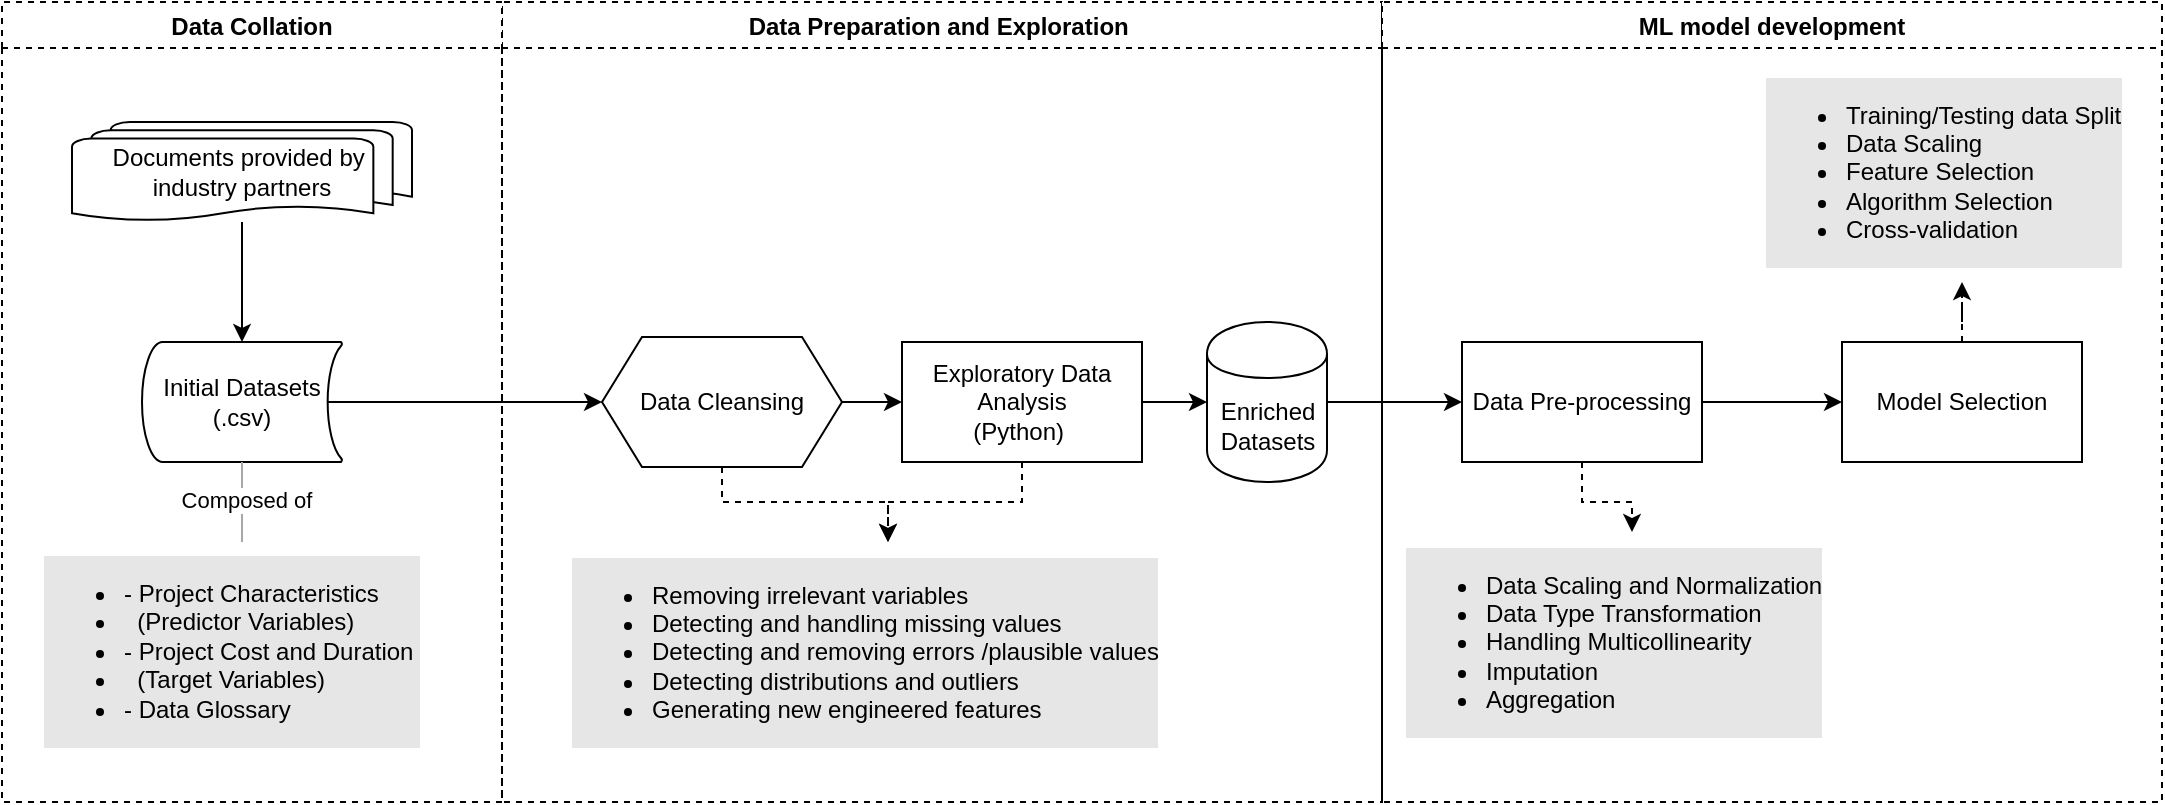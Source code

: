<mxfile version="24.2.2" type="github">
  <diagram name="Page-1" id="c7488fd3-1785-93aa-aadb-54a6760d102a">
    <mxGraphModel dx="1242" dy="611" grid="1" gridSize="10" guides="1" tooltips="1" connect="1" arrows="1" fold="1" page="1" pageScale="1" pageWidth="1100" pageHeight="850" background="none" math="0" shadow="0">
      <root>
        <mxCell id="0" />
        <mxCell id="1" parent="0" />
        <mxCell id="yL8Y23ndC1ePSWJtt0TE-13" value="Data Preparation and Exploration " style="swimlane;dashed=1;" parent="1" vertex="1">
          <mxGeometry x="320" y="150" width="440" height="400" as="geometry" />
        </mxCell>
        <mxCell id="yL8Y23ndC1ePSWJtt0TE-22" value="&lt;ul&gt;&lt;li&gt;&lt;span style=&quot;&quot;&gt;Removing irrelevant variables&lt;/span&gt;&lt;/li&gt;&lt;li&gt;&lt;span style=&quot;&quot;&gt;Detecting and handling missing values&lt;/span&gt;&lt;/li&gt;&lt;li&gt;&lt;span style=&quot;&quot;&gt;Detecting and removing errors /plausible values&lt;/span&gt;&lt;/li&gt;&lt;li&gt;&lt;span style=&quot;&quot;&gt;Detecting distributions and&amp;nbsp;&lt;/span&gt;outliers&lt;/li&gt;&lt;li&gt;Generating new engineered features&lt;/li&gt;&lt;/ul&gt;" style="text;html=1;align=left;verticalAlign=middle;resizable=0;points=[];autosize=1;strokeColor=none;fillColor=none;labelBackgroundColor=#E6E6E6;" parent="yL8Y23ndC1ePSWJtt0TE-13" vertex="1">
          <mxGeometry x="32.5" y="270" width="320" height="110" as="geometry" />
        </mxCell>
        <mxCell id="yL8Y23ndC1ePSWJtt0TE-29" value="" style="edgeStyle=orthogonalEdgeStyle;rounded=0;orthogonalLoop=1;jettySize=auto;html=1;" parent="yL8Y23ndC1ePSWJtt0TE-13" source="yL8Y23ndC1ePSWJtt0TE-26" target="yL8Y23ndC1ePSWJtt0TE-28" edge="1">
          <mxGeometry relative="1" as="geometry" />
        </mxCell>
        <mxCell id="o9FxQ4-tsoaMGLUnX_Qn-5" value="" style="edgeStyle=orthogonalEdgeStyle;rounded=0;orthogonalLoop=1;jettySize=auto;html=1;dashed=1;" edge="1" parent="yL8Y23ndC1ePSWJtt0TE-13" source="yL8Y23ndC1ePSWJtt0TE-26" target="yL8Y23ndC1ePSWJtt0TE-22">
          <mxGeometry relative="1" as="geometry">
            <Array as="points">
              <mxPoint x="110" y="250" />
              <mxPoint x="193" y="250" />
            </Array>
          </mxGeometry>
        </mxCell>
        <mxCell id="yL8Y23ndC1ePSWJtt0TE-26" value="Data Cleansing" style="shape=hexagon;perimeter=hexagonPerimeter2;whiteSpace=wrap;html=1;fixedSize=1;" parent="yL8Y23ndC1ePSWJtt0TE-13" vertex="1">
          <mxGeometry x="50" y="167.5" width="120" height="65" as="geometry" />
        </mxCell>
        <mxCell id="yL8Y23ndC1ePSWJtt0TE-43" value="" style="edgeStyle=orthogonalEdgeStyle;rounded=0;orthogonalLoop=1;jettySize=auto;html=1;" parent="yL8Y23ndC1ePSWJtt0TE-13" source="yL8Y23ndC1ePSWJtt0TE-28" target="yL8Y23ndC1ePSWJtt0TE-42" edge="1">
          <mxGeometry relative="1" as="geometry" />
        </mxCell>
        <mxCell id="o9FxQ4-tsoaMGLUnX_Qn-6" value="" style="edgeStyle=orthogonalEdgeStyle;rounded=0;orthogonalLoop=1;jettySize=auto;html=1;dashed=1;" edge="1" parent="yL8Y23ndC1ePSWJtt0TE-13" source="yL8Y23ndC1ePSWJtt0TE-28" target="yL8Y23ndC1ePSWJtt0TE-22">
          <mxGeometry relative="1" as="geometry">
            <Array as="points">
              <mxPoint x="260" y="250" />
              <mxPoint x="193" y="250" />
            </Array>
          </mxGeometry>
        </mxCell>
        <mxCell id="yL8Y23ndC1ePSWJtt0TE-28" value="Exploratory Data Analysis&lt;br style=&quot;border-color: var(--border-color);&quot;&gt;(Python)&amp;nbsp;" style="whiteSpace=wrap;html=1;" parent="yL8Y23ndC1ePSWJtt0TE-13" vertex="1">
          <mxGeometry x="200" y="170" width="120" height="60" as="geometry" />
        </mxCell>
        <mxCell id="yL8Y23ndC1ePSWJtt0TE-42" value="Enriched Datasets" style="shape=cylinder;whiteSpace=wrap;html=1;boundedLbl=1;backgroundOutline=1;" parent="yL8Y23ndC1ePSWJtt0TE-13" vertex="1">
          <mxGeometry x="352.5" y="160" width="60" height="80" as="geometry" />
        </mxCell>
        <mxCell id="yL8Y23ndC1ePSWJtt0TE-10" value="Data Collation" style="swimlane;labelBorderColor=none;dashed=1;" parent="1" vertex="1">
          <mxGeometry x="70" y="150" width="250" height="400" as="geometry" />
        </mxCell>
        <mxCell id="yL8Y23ndC1ePSWJtt0TE-24" value="Initial Datasets&lt;br style=&quot;border-color: var(--border-color);&quot;&gt;(.csv)" style="strokeWidth=1;html=1;shape=mxgraph.flowchart.stored_data;whiteSpace=wrap;" parent="yL8Y23ndC1ePSWJtt0TE-10" vertex="1">
          <mxGeometry x="70" y="170" width="100" height="60" as="geometry" />
        </mxCell>
        <mxCell id="yL8Y23ndC1ePSWJtt0TE-37" value="" style="edgeStyle=orthogonalEdgeStyle;rounded=0;orthogonalLoop=1;jettySize=auto;html=1;" parent="yL8Y23ndC1ePSWJtt0TE-10" source="yL8Y23ndC1ePSWJtt0TE-25" target="yL8Y23ndC1ePSWJtt0TE-24" edge="1">
          <mxGeometry relative="1" as="geometry" />
        </mxCell>
        <mxCell id="yL8Y23ndC1ePSWJtt0TE-25" value="Documents provided by&amp;nbsp;&lt;br&gt;industry partners" style="strokeWidth=1;html=1;shape=mxgraph.flowchart.multi-document;whiteSpace=wrap;" parent="yL8Y23ndC1ePSWJtt0TE-10" vertex="1">
          <mxGeometry x="35" y="60" width="170" height="50" as="geometry" />
        </mxCell>
        <mxCell id="yL8Y23ndC1ePSWJtt0TE-5" value="&lt;blockquote style=&quot;margin: 0 0 0 40px; border: none; padding: 0px;&quot;&gt;&lt;/blockquote&gt;&lt;ul&gt;&lt;li&gt;- Project Characteristics&amp;nbsp;&lt;/li&gt;&lt;li&gt;&amp;nbsp; (Predictor Variables)&lt;/li&gt;&lt;li&gt;- Project Cost and Duration&amp;nbsp;&lt;/li&gt;&lt;li&gt;&amp;nbsp; (Target Variables)&lt;/li&gt;&lt;li&gt;- Data Glossary&lt;/li&gt;&lt;/ul&gt;&lt;blockquote style=&quot;margin: 0 0 0 40px; border: none; padding: 0px;&quot;&gt;&lt;/blockquote&gt;&lt;blockquote style=&quot;margin: 0 0 0 40px; border: none; padding: 0px;&quot;&gt;&lt;/blockquote&gt;&lt;blockquote style=&quot;margin: 0 0 0 40px; border: none; padding: 0px;&quot;&gt;&lt;/blockquote&gt;" style="text;html=1;align=left;verticalAlign=top;resizable=0;points=[];autosize=1;strokeColor=none;fillColor=none;labelBackgroundColor=#E6E6E6;labelBorderColor=none;spacingTop=0;spacingLeft=-6;spacingRight=-7;flipV=1;flipH=1;imageWidth=17;imageHeight=20;imageAspect=0;" parent="yL8Y23ndC1ePSWJtt0TE-10" vertex="1">
          <mxGeometry x="25" y="270" width="190" height="110" as="geometry" />
        </mxCell>
        <mxCell id="yL8Y23ndC1ePSWJtt0TE-38" value="" style="endArrow=none;html=1;rounded=0;entryX=0.5;entryY=1;entryDx=0;entryDy=0;entryPerimeter=0;strokeColor=#a8a8a8;" parent="yL8Y23ndC1ePSWJtt0TE-10" source="yL8Y23ndC1ePSWJtt0TE-5" target="yL8Y23ndC1ePSWJtt0TE-24" edge="1">
          <mxGeometry width="50" height="50" relative="1" as="geometry">
            <mxPoint x="100" y="330" as="sourcePoint" />
            <mxPoint x="150" y="280" as="targetPoint" />
          </mxGeometry>
        </mxCell>
        <mxCell id="yL8Y23ndC1ePSWJtt0TE-39" value="Composed of" style="edgeLabel;html=1;align=center;verticalAlign=middle;resizable=0;points=[];" parent="yL8Y23ndC1ePSWJtt0TE-38" vertex="1" connectable="0">
          <mxGeometry x="0.08" y="-2" relative="1" as="geometry">
            <mxPoint as="offset" />
          </mxGeometry>
        </mxCell>
        <mxCell id="yL8Y23ndC1ePSWJtt0TE-18" value="" style="edgeStyle=orthogonalEdgeStyle;rounded=0;orthogonalLoop=1;jettySize=auto;html=1;exitX=0.93;exitY=0.5;exitDx=0;exitDy=0;exitPerimeter=0;entryX=0;entryY=0.5;entryDx=0;entryDy=0;" parent="1" source="yL8Y23ndC1ePSWJtt0TE-24" target="yL8Y23ndC1ePSWJtt0TE-26" edge="1">
          <mxGeometry relative="1" as="geometry">
            <mxPoint x="242.5" y="305" as="sourcePoint" />
            <mxPoint x="392.5" y="305" as="targetPoint" />
          </mxGeometry>
        </mxCell>
        <mxCell id="yL8Y23ndC1ePSWJtt0TE-45" value="" style="edgeStyle=orthogonalEdgeStyle;rounded=0;orthogonalLoop=1;jettySize=auto;html=1;" parent="1" source="yL8Y23ndC1ePSWJtt0TE-42" target="yL8Y23ndC1ePSWJtt0TE-44" edge="1">
          <mxGeometry relative="1" as="geometry" />
        </mxCell>
        <mxCell id="yL8Y23ndC1ePSWJtt0TE-46" value="ML model development" style="swimlane;dashed=1;" parent="1" vertex="1">
          <mxGeometry x="760" y="150" width="390" height="400" as="geometry" />
        </mxCell>
        <mxCell id="o9FxQ4-tsoaMGLUnX_Qn-4" value="" style="edgeStyle=orthogonalEdgeStyle;rounded=0;orthogonalLoop=1;jettySize=auto;html=1;" edge="1" parent="yL8Y23ndC1ePSWJtt0TE-46" source="yL8Y23ndC1ePSWJtt0TE-44" target="o9FxQ4-tsoaMGLUnX_Qn-3">
          <mxGeometry relative="1" as="geometry" />
        </mxCell>
        <mxCell id="o9FxQ4-tsoaMGLUnX_Qn-7" value="" style="edgeStyle=orthogonalEdgeStyle;rounded=0;orthogonalLoop=1;jettySize=auto;html=1;dashed=1;" edge="1" parent="yL8Y23ndC1ePSWJtt0TE-46" source="yL8Y23ndC1ePSWJtt0TE-44" target="o9FxQ4-tsoaMGLUnX_Qn-2">
          <mxGeometry relative="1" as="geometry" />
        </mxCell>
        <mxCell id="yL8Y23ndC1ePSWJtt0TE-44" value="Data Pre-processing" style="whiteSpace=wrap;html=1;" parent="yL8Y23ndC1ePSWJtt0TE-46" vertex="1">
          <mxGeometry x="40" y="170" width="120" height="60" as="geometry" />
        </mxCell>
        <mxCell id="o9FxQ4-tsoaMGLUnX_Qn-2" value="&lt;ul&gt;&lt;li&gt;&lt;span style=&quot;&quot;&gt;Data Scaling and Normalization&lt;/span&gt;&lt;/li&gt;&lt;li&gt;&lt;span style=&quot;&quot;&gt;Data Type Transformation&amp;nbsp;&lt;/span&gt;&lt;/li&gt;&lt;li&gt;Handling Multicollinearity&lt;/li&gt;&lt;li&gt;Imputation&lt;/li&gt;&lt;li&gt;Aggregation&lt;/li&gt;&lt;/ul&gt;" style="text;html=1;align=left;verticalAlign=middle;resizable=0;points=[];autosize=1;strokeColor=none;fillColor=none;labelBackgroundColor=#E6E6E6;" vertex="1" parent="yL8Y23ndC1ePSWJtt0TE-46">
          <mxGeometry x="10" y="265" width="230" height="110" as="geometry" />
        </mxCell>
        <mxCell id="o9FxQ4-tsoaMGLUnX_Qn-9" value="" style="edgeStyle=orthogonalEdgeStyle;rounded=0;orthogonalLoop=1;jettySize=auto;html=1;dashed=1;" edge="1" parent="yL8Y23ndC1ePSWJtt0TE-46" source="o9FxQ4-tsoaMGLUnX_Qn-3" target="o9FxQ4-tsoaMGLUnX_Qn-8">
          <mxGeometry relative="1" as="geometry" />
        </mxCell>
        <mxCell id="o9FxQ4-tsoaMGLUnX_Qn-3" value="Model Selection" style="whiteSpace=wrap;html=1;" vertex="1" parent="yL8Y23ndC1ePSWJtt0TE-46">
          <mxGeometry x="230" y="170" width="120" height="60" as="geometry" />
        </mxCell>
        <mxCell id="o9FxQ4-tsoaMGLUnX_Qn-8" value="&lt;ul&gt;&lt;li&gt;&lt;span style=&quot;&quot;&gt;Training/Testing data Split&lt;/span&gt;&lt;/li&gt;&lt;li&gt;&lt;span style=&quot;&quot;&gt;Data Scaling&amp;nbsp;&lt;/span&gt;&lt;/li&gt;&lt;li&gt;Feature Selection&lt;/li&gt;&lt;li&gt;Algorithm Selection&lt;/li&gt;&lt;li&gt;Cross-validation&lt;/li&gt;&lt;/ul&gt;" style="text;html=1;align=left;verticalAlign=middle;resizable=0;points=[];autosize=1;strokeColor=none;fillColor=none;labelBackgroundColor=#E6E6E6;" vertex="1" parent="yL8Y23ndC1ePSWJtt0TE-46">
          <mxGeometry x="190" y="30" width="200" height="110" as="geometry" />
        </mxCell>
      </root>
    </mxGraphModel>
  </diagram>
</mxfile>
